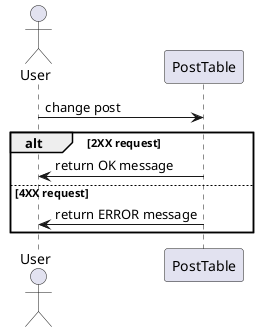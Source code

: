 @startuml ChangePosts

actor User

User -> PostTable : change post

alt 2XX request
    PostTable -> User : return OK message
else 4XX request
    PostTable -> User : return ERROR message
end

@enduml